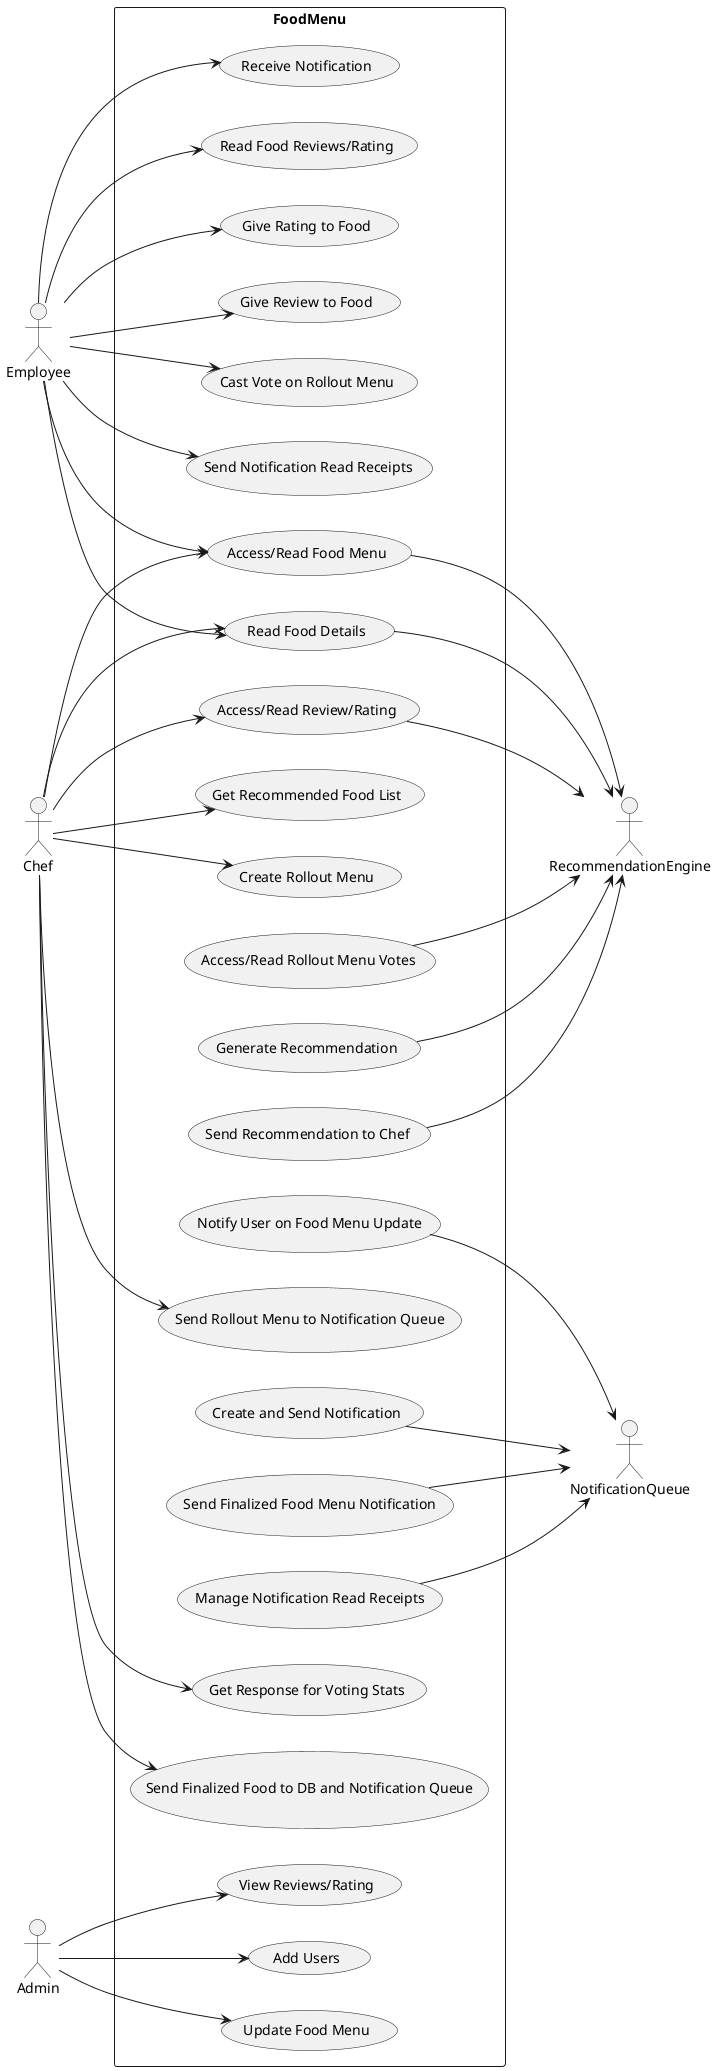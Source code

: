 @startuml
left to right direction
actor Employee as E
actor Chef as C
actor Admin as A
actor RecommendationEngine as RE
actor NotificationQueue as NQ

rectangle FoodMenu {
    usecase "Access/Read Food Menu" as UC1
    usecase "Update Food Menu" as UC2
    usecase "Receive Notification" as UC3
    usecase "Read Food Details" as UC4
    usecase "Read Food Reviews/Rating" as UC5
    usecase "Add Users" as UC6
    usecase "View Reviews/Rating" as UC7
    usecase "Give Rating to Food" as UC8
    usecase "Give Review to Food" as UC9
    usecase "Cast Vote on Rollout Menu" as UC10
    usecase "Send Notification Read Receipts" as UC11
    usecase "Create and Send Notification" as UC12
    usecase "Send Finalized Food Menu Notification" as UC13
    usecase "Manage Notification Read Receipts" as UC14
    usecase "Notify User on Food Menu Update" as UC15
    usecase "Access/Read Review/Rating" as UC16
    usecase "Access/Read Rollout Menu Votes" as UC17
    usecase "Generate Recommendation" as UC18
    usecase "Send Recommendation to Chef" as UC19
    usecase "Get Recommended Food List" as UC20
    usecase "Create Rollout Menu" as UC21
    usecase "Send Rollout Menu to Notification Queue" as UC22
    usecase "Get Response for Voting Stats" as UC23
    usecase "Send Finalized Food to DB and Notification Queue" as UC24
}

E -down-> UC1
E -down-> UC8
E -down-> UC9
E -down-> UC3
E -down-> UC10
E -down-> UC4
E -down-> UC5
E -down-> UC11

A -down-> UC2
A -down-> UC6
A -down-> UC7

UC12 -down-> NQ
UC13 -down-> NQ
UC14 -down-> NQ
UC15 -down-> NQ

UC1 -down-> RE
UC4 -down-> RE
UC16 -down-> RE
UC17 -down-> RE
UC18 -down-> RE
UC19 -down-> RE

C -down-> UC1
C -down-> UC4
C -down-> UC16
C -down-> UC20
C -down-> UC21
C -down-> UC22
C -down-> UC23
C -down-> UC24

@enduml

